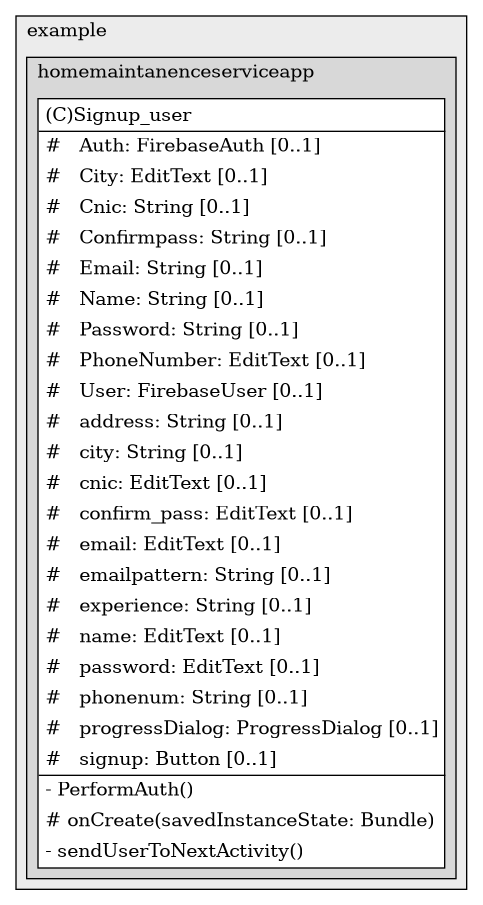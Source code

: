 @startuml

/' diagram meta data start
config=StructureConfiguration;
{
  "projectClassification": {
    "searchMode": "OpenProject", // OpenProject, AllProjects
    "includedProjects": "",
    "pathEndKeywords": "*.impl",
    "isClientPath": "",
    "isClientName": "",
    "isTestPath": "",
    "isTestName": "",
    "isMappingPath": "",
    "isMappingName": "",
    "isDataAccessPath": "",
    "isDataAccessName": "",
    "isDataStructurePath": "",
    "isDataStructureName": "",
    "isInterfaceStructuresPath": "",
    "isInterfaceStructuresName": "",
    "isEntryPointPath": "",
    "isEntryPointName": "",
    "treatFinalFieldsAsMandatory": false
  },
  "graphRestriction": {
    "classPackageExcludeFilter": "",
    "classPackageIncludeFilter": "",
    "classNameExcludeFilter": "",
    "classNameIncludeFilter": "",
    "methodNameExcludeFilter": "",
    "methodNameIncludeFilter": "",
    "removeByInheritance": "", // inheritance/annotation based filtering is done in a second step
    "removeByAnnotation": "",
    "removeByClassPackage": "", // cleanup the graph after inheritance/annotation based filtering is done
    "removeByClassName": "",
    "cutMappings": false,
    "cutEnum": true,
    "cutTests": true,
    "cutClient": true,
    "cutDataAccess": false,
    "cutInterfaceStructures": false,
    "cutDataStructures": false,
    "cutGetterAndSetter": true,
    "cutConstructors": true
  },
  "graphTraversal": {
    "forwardDepth": 6,
    "backwardDepth": 6,
    "classPackageExcludeFilter": "",
    "classPackageIncludeFilter": "",
    "classNameExcludeFilter": "",
    "classNameIncludeFilter": "",
    "methodNameExcludeFilter": "",
    "methodNameIncludeFilter": "",
    "hideMappings": false,
    "hideDataStructures": false,
    "hidePrivateMethods": true,
    "hideInterfaceCalls": true, // indirection: implementation -> interface (is hidden) -> implementation
    "onlyShowApplicationEntryPoints": false, // root node is included
    "useMethodCallsForStructureDiagram": "ForwardOnly" // ForwardOnly, BothDirections, No
  },
  "details": {
    "aggregation": "GroupByClass", // ByClass, GroupByClass, None
    "showClassGenericTypes": true,
    "showMethods": true,
    "showMethodParameterNames": true,
    "showMethodParameterTypes": true,
    "showMethodReturnType": true,
    "showPackageLevels": 2,
    "showDetailedClassStructure": true
  },
  "rootClass": "com.example.homemaintanenceserviceapp.Signup_user",
  "extensionCallbackMethod": "" // qualified.class.name#methodName - signature: public static String method(String)
}
diagram meta data end '/



digraph g {
    rankdir="TB"
    splines=polyline
    

'nodes 
subgraph cluster_1322970774 { 
   	label=example
	labeljust=l
	fillcolor="#ececec"
	style=filled
   
   subgraph cluster_1883451036 { 
   	label=homemaintanenceserviceapp
	labeljust=l
	fillcolor="#d8d8d8"
	style=filled
   
   Signup_user932334959[
	label=<<TABLE BORDER="1" CELLBORDER="0" CELLPADDING="4" CELLSPACING="0">
<TR><TD ALIGN="LEFT" >(C)Signup_user</TD></TR>
<HR/>
<TR><TD ALIGN="LEFT" >#   Auth: FirebaseAuth [0..1]</TD></TR>
<TR><TD ALIGN="LEFT" >#   City: EditText [0..1]</TD></TR>
<TR><TD ALIGN="LEFT" >#   Cnic: String [0..1]</TD></TR>
<TR><TD ALIGN="LEFT" >#   Confirmpass: String [0..1]</TD></TR>
<TR><TD ALIGN="LEFT" >#   Email: String [0..1]</TD></TR>
<TR><TD ALIGN="LEFT" >#   Name: String [0..1]</TD></TR>
<TR><TD ALIGN="LEFT" >#   Password: String [0..1]</TD></TR>
<TR><TD ALIGN="LEFT" >#   PhoneNumber: EditText [0..1]</TD></TR>
<TR><TD ALIGN="LEFT" >#   User: FirebaseUser [0..1]</TD></TR>
<TR><TD ALIGN="LEFT" >#   address: String [0..1]</TD></TR>
<TR><TD ALIGN="LEFT" >#   city: String [0..1]</TD></TR>
<TR><TD ALIGN="LEFT" >#   cnic: EditText [0..1]</TD></TR>
<TR><TD ALIGN="LEFT" >#   confirm_pass: EditText [0..1]</TD></TR>
<TR><TD ALIGN="LEFT" >#   email: EditText [0..1]</TD></TR>
<TR><TD ALIGN="LEFT" >#   emailpattern: String [0..1]</TD></TR>
<TR><TD ALIGN="LEFT" >#   experience: String [0..1]</TD></TR>
<TR><TD ALIGN="LEFT" >#   name: EditText [0..1]</TD></TR>
<TR><TD ALIGN="LEFT" >#   password: EditText [0..1]</TD></TR>
<TR><TD ALIGN="LEFT" >#   phonenum: String [0..1]</TD></TR>
<TR><TD ALIGN="LEFT" >#   progressDialog: ProgressDialog [0..1]</TD></TR>
<TR><TD ALIGN="LEFT" >#   signup: Button [0..1]</TD></TR>
<HR/>
<TR><TD ALIGN="LEFT" >- PerformAuth()</TD></TR>
<TR><TD ALIGN="LEFT" ># onCreate(savedInstanceState: Bundle)</TD></TR>
<TR><TD ALIGN="LEFT" >- sendUserToNextActivity()</TD></TR>
</TABLE>>
	style=filled
	margin=0
	shape=plaintext
	fillcolor="#FFFFFF"
];
} 
} 

'edges    

    
}
@enduml